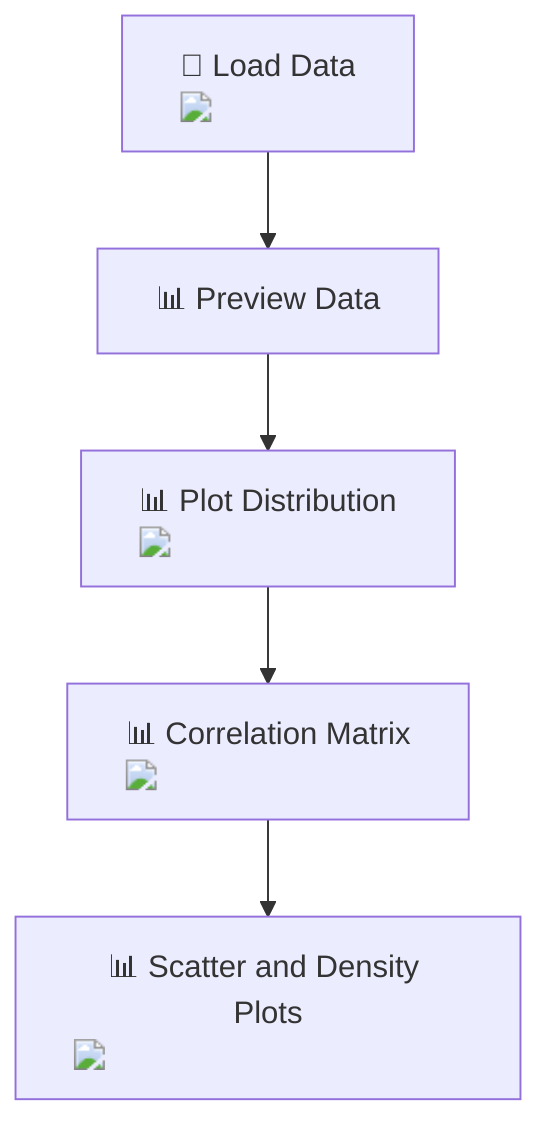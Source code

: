 graph TD;
    A["📂 Load Data<br/><img src='file.svg'/>"] --> B["📊 Preview Data"];
    B --> C["📊 Plot Distribution<br/><img src='hist_template.svg'/>"];
    C --> D["📊 Correlation Matrix<br/><img src='boxplot_template.svg'/>"];
    D --> E["📊 Scatter and Density Plots<br/><img src='scatter_plot_template.svg'/>"];